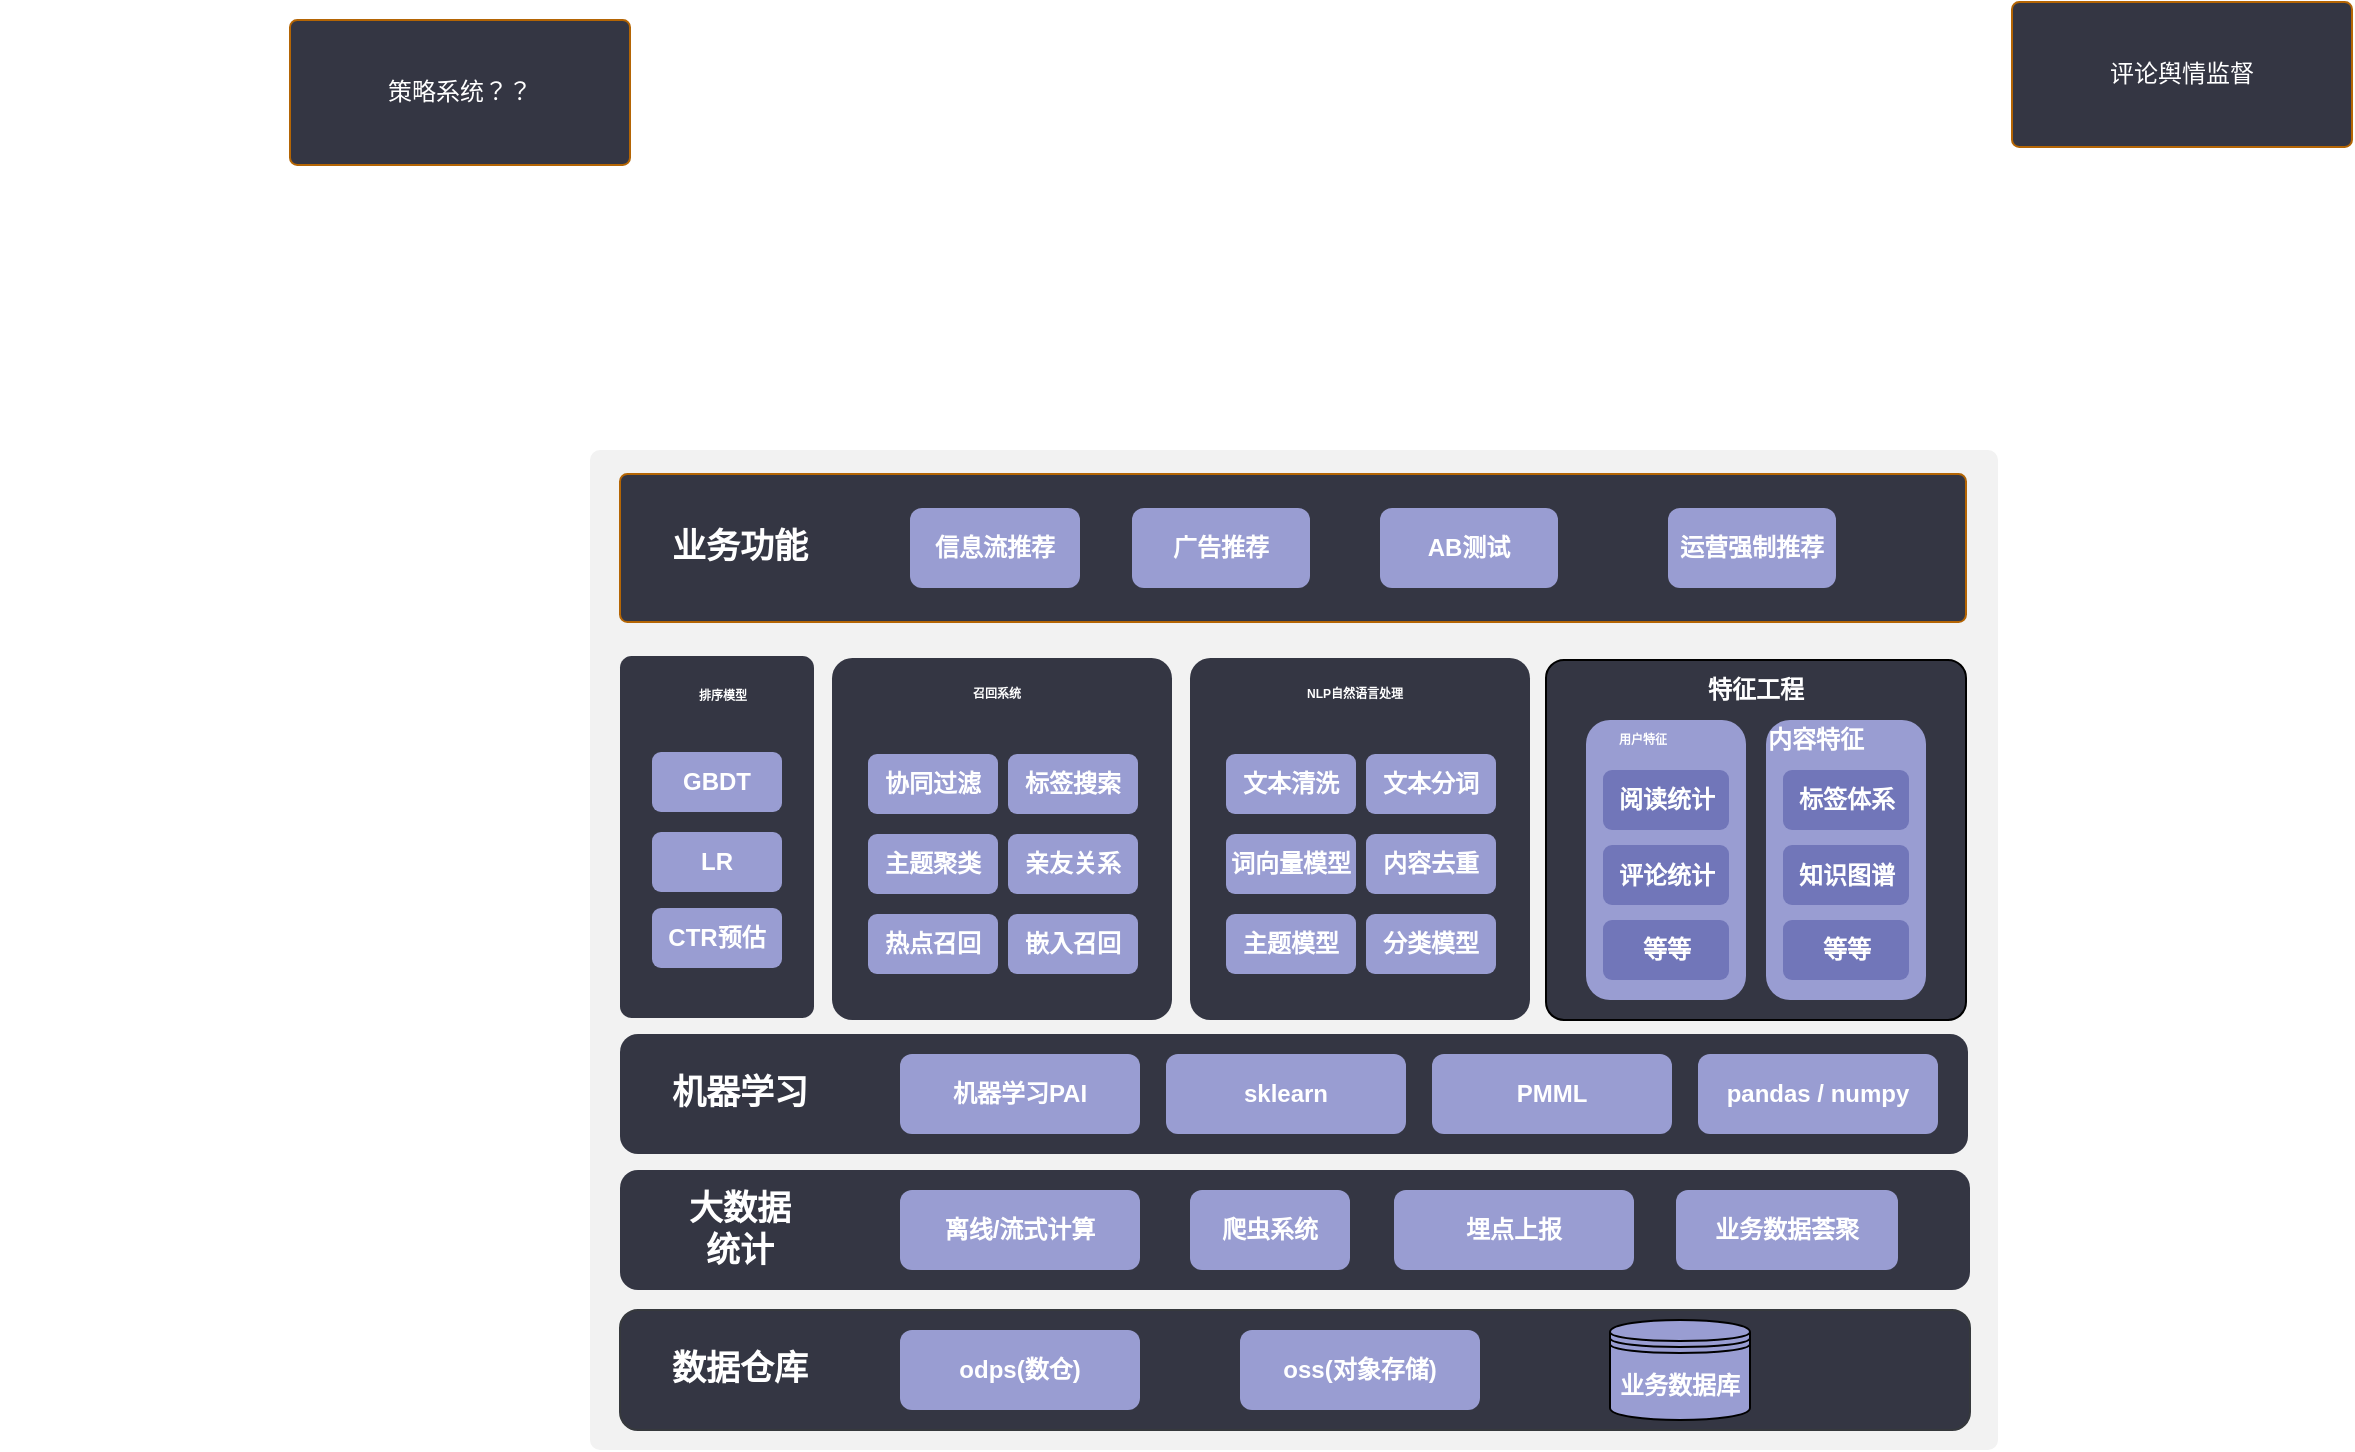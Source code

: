 <mxfile version="12.7.0" type="github">
  <diagram id="ISufraGIfwVKKLfiarv1" name="第 1 页">
    <mxGraphModel dx="1513" dy="1160" grid="0" gridSize="10" guides="1" tooltips="1" connect="1" arrows="1" fold="1" page="0" pageScale="1" pageWidth="827" pageHeight="1169" background="none" math="0" shadow="0">
      <root>
        <mxCell id="0"/>
        <mxCell id="1" parent="0"/>
        <mxCell id="EO6aMj1TwU8D97ZrhSfj-49" value="" style="rounded=1;whiteSpace=wrap;html=1;shadow=0;fillColor=#F2F2F2;strokeColor=none;glass=0;comic=0;arcSize=1;" parent="1" vertex="1">
          <mxGeometry x="65" y="60" width="704" height="500" as="geometry"/>
        </mxCell>
        <mxCell id="EO6aMj1TwU8D97ZrhSfj-3" value="" style="rounded=1;whiteSpace=wrap;html=1;shadow=0;fillColor=#343643;strokeColor=#36393d;" parent="1" vertex="1">
          <mxGeometry x="80" y="490" width="675" height="60" as="geometry"/>
        </mxCell>
        <mxCell id="EO6aMj1TwU8D97ZrhSfj-66" value="&lt;span style=&quot;white-space: normal&quot;&gt;oss(对象存储)&lt;/span&gt;" style="rounded=1;whiteSpace=wrap;html=1;shadow=0;fillColor=#999DD2;strokeColor=none;gradientColor=none;fontColor=#FFFFFF;fontStyle=1;dashed=1;strokeWidth=1;perimeterSpacing=4;" parent="1" vertex="1">
          <mxGeometry x="390" y="500" width="120" height="40" as="geometry"/>
        </mxCell>
        <mxCell id="EO6aMj1TwU8D97ZrhSfj-6" value="" style="rounded=1;whiteSpace=wrap;html=1;fillColor=#343643;strokeColor=none;" parent="1" vertex="1">
          <mxGeometry x="80" y="420" width="675" height="60" as="geometry"/>
        </mxCell>
        <mxCell id="EO6aMj1TwU8D97ZrhSfj-41" value="nlp自然语言处理" style="text;html=1;strokeColor=none;fillColor=none;align=center;verticalAlign=middle;whiteSpace=wrap;rounded=0;fontSize=14;fontStyle=1;fontColor=#FFFFFF;" parent="1" vertex="1">
          <mxGeometry x="-230" y="155" width="130" height="20" as="geometry"/>
        </mxCell>
        <mxCell id="EO6aMj1TwU8D97ZrhSfj-46" value="&lt;span style=&quot;white-space: normal&quot;&gt;odps(数仓)&lt;/span&gt;" style="rounded=1;whiteSpace=wrap;html=1;shadow=0;fillColor=#999DD2;strokeColor=none;gradientColor=none;fontColor=#FFFFFF;fontStyle=1;dashed=1;strokeWidth=1;perimeterSpacing=4;" parent="1" vertex="1">
          <mxGeometry x="220" y="500" width="120" height="40" as="geometry"/>
        </mxCell>
        <mxCell id="EO6aMj1TwU8D97ZrhSfj-50" value="业务数据库" style="shape=datastore;whiteSpace=wrap;html=1;shadow=0;fillColor=#999DD2;strokeColor=#000000;gradientColor=none;fontStyle=1;fontColor=#FFFFFF;" parent="1" vertex="1">
          <mxGeometry x="575" y="495" width="70" height="50" as="geometry"/>
        </mxCell>
        <mxCell id="EO6aMj1TwU8D97ZrhSfj-54" value="数据仓库" style="text;html=1;strokeColor=none;fillColor=none;align=center;verticalAlign=middle;whiteSpace=wrap;rounded=0;shadow=1;fontFamily=Comic Sans MS;fontSize=17;fontStyle=1;fontColor=#FFFFFF;" parent="1" vertex="1">
          <mxGeometry x="100" y="510" width="80" height="20" as="geometry"/>
        </mxCell>
        <mxCell id="EO6aMj1TwU8D97ZrhSfj-59" value="离线/流式计算" style="rounded=1;whiteSpace=wrap;html=1;shadow=0;fillColor=#999DD2;strokeColor=none;fontColor=#FFFFFF;fontStyle=1" parent="1" vertex="1">
          <mxGeometry x="220" y="430" width="120" height="40" as="geometry"/>
        </mxCell>
        <mxCell id="EO6aMj1TwU8D97ZrhSfj-60" value="爬虫系统" style="rounded=1;whiteSpace=wrap;html=1;shadow=0;fillColor=#999DD2;strokeColor=none;fontColor=#FFFFFF;fontStyle=1" parent="1" vertex="1">
          <mxGeometry x="365" y="430" width="80" height="40" as="geometry"/>
        </mxCell>
        <mxCell id="EO6aMj1TwU8D97ZrhSfj-61" value="大数据&lt;br&gt;统计" style="text;html=1;strokeColor=none;fillColor=none;align=center;verticalAlign=middle;whiteSpace=wrap;rounded=0;shadow=1;fontFamily=Comic Sans MS;fontSize=17;fontStyle=1;fontColor=#FFFFFF;" parent="1" vertex="1">
          <mxGeometry x="100" y="440" width="80" height="20" as="geometry"/>
        </mxCell>
        <mxCell id="EO6aMj1TwU8D97ZrhSfj-62" value="业务数据荟聚" style="rounded=1;whiteSpace=wrap;html=1;shadow=0;fillColor=#999DD2;strokeColor=none;fontColor=#FFFFFF;fontStyle=1" parent="1" vertex="1">
          <mxGeometry x="608" y="430" width="111" height="40" as="geometry"/>
        </mxCell>
        <mxCell id="EO6aMj1TwU8D97ZrhSfj-63" value="埋点上报" style="rounded=1;whiteSpace=wrap;html=1;shadow=0;fillColor=#999DD2;strokeColor=none;fontColor=#FFFFFF;fontStyle=1" parent="1" vertex="1">
          <mxGeometry x="467" y="430" width="120" height="40" as="geometry"/>
        </mxCell>
        <mxCell id="EO6aMj1TwU8D97ZrhSfj-83" value="" style="group" parent="1" vertex="1" connectable="0">
          <mxGeometry x="543" y="165" width="210" height="180" as="geometry"/>
        </mxCell>
        <mxCell id="EO6aMj1TwU8D97ZrhSfj-13" value="" style="rounded=1;whiteSpace=wrap;html=1;rotatable=1;arcSize=5;fillColor=#343643;" parent="EO6aMj1TwU8D97ZrhSfj-83" vertex="1">
          <mxGeometry width="210" height="180" as="geometry"/>
        </mxCell>
        <mxCell id="EO6aMj1TwU8D97ZrhSfj-67" value="特征工程" style="text;html=1;strokeColor=none;fillColor=none;align=center;verticalAlign=middle;whiteSpace=wrap;rounded=0;fontStyle=1;fontColor=#FFFFFF;" parent="EO6aMj1TwU8D97ZrhSfj-83" vertex="1">
          <mxGeometry x="45" y="5" width="120" height="20" as="geometry"/>
        </mxCell>
        <mxCell id="EO6aMj1TwU8D97ZrhSfj-68" value="" style="rounded=1;whiteSpace=wrap;html=1;shadow=0;fillColor=#999DD2;strokeColor=none;fontColor=#FFFFFF;fontStyle=1" parent="EO6aMj1TwU8D97ZrhSfj-83" vertex="1">
          <mxGeometry x="20" y="30" width="80" height="140" as="geometry"/>
        </mxCell>
        <mxCell id="EO6aMj1TwU8D97ZrhSfj-69" value="" style="rounded=1;whiteSpace=wrap;html=1;shadow=0;fillColor=#999DD2;strokeColor=none;fontColor=#FFFFFF;fontStyle=1" parent="EO6aMj1TwU8D97ZrhSfj-83" vertex="1">
          <mxGeometry x="110" y="30" width="80" height="140" as="geometry"/>
        </mxCell>
        <mxCell id="EO6aMj1TwU8D97ZrhSfj-70" value="用户特征" style="text;html=1;strokeColor=none;fillColor=none;align=center;verticalAlign=middle;whiteSpace=wrap;rounded=0;fontColor=#FFFFFF;fontStyle=1;fontSize=6;arcSize=12;horizontal=1;" parent="EO6aMj1TwU8D97ZrhSfj-83" vertex="1">
          <mxGeometry x="17" y="30" width="63" height="20" as="geometry"/>
        </mxCell>
        <mxCell id="EO6aMj1TwU8D97ZrhSfj-71" value="内容特征" style="text;html=1;strokeColor=none;fillColor=none;align=center;verticalAlign=middle;whiteSpace=wrap;rounded=0;fontColor=#FFFFFF;fontStyle=1" parent="EO6aMj1TwU8D97ZrhSfj-83" vertex="1">
          <mxGeometry x="105" y="30" width="60" height="20" as="geometry"/>
        </mxCell>
        <mxCell id="EO6aMj1TwU8D97ZrhSfj-72" value="阅读统计" style="rounded=1;whiteSpace=wrap;html=1;shadow=0;fillColor=#7176B9;strokeColor=none;fontColor=#FFFFFF;fontStyle=1" parent="EO6aMj1TwU8D97ZrhSfj-83" vertex="1">
          <mxGeometry x="28.5" y="55" width="63" height="30" as="geometry"/>
        </mxCell>
        <mxCell id="EO6aMj1TwU8D97ZrhSfj-73" value="评论统计" style="rounded=1;whiteSpace=wrap;html=1;shadow=0;fillColor=#7176B9;strokeColor=none;fontColor=#FFFFFF;fontStyle=1" parent="EO6aMj1TwU8D97ZrhSfj-83" vertex="1">
          <mxGeometry x="28.5" y="92.5" width="63" height="30" as="geometry"/>
        </mxCell>
        <mxCell id="EO6aMj1TwU8D97ZrhSfj-74" value="等等" style="rounded=1;whiteSpace=wrap;html=1;shadow=0;fillColor=#7176B9;strokeColor=none;fontColor=#FFFFFF;fontStyle=1" parent="EO6aMj1TwU8D97ZrhSfj-83" vertex="1">
          <mxGeometry x="28.5" y="130" width="63" height="30" as="geometry"/>
        </mxCell>
        <mxCell id="EO6aMj1TwU8D97ZrhSfj-75" value="标签体系&lt;span style=&quot;color: rgba(0 , 0 , 0 , 0) ; font-family: monospace ; font-size: 0px ; font-weight: 400 ; white-space: nowrap&quot;&gt;%3CmxGraphModel%3E%3Croot%3E%3CmxCell%20id%3D%220%22%2F%3E%3CmxCell%20id%3D%221%22%20parent%3D%220%22%2F%3E%3CmxCell%20id%3D%222%22%20value%3D%22%E9%98%85%E8%AF%BB%E7%BB%9F%E8%AE%A1%22%20style%3D%22rounded%3D1%3BwhiteSpace%3Dwrap%3Bhtml%3D1%3Bshadow%3D0%3BfillColor%3D%237176B9%3BstrokeColor%3Dnone%3BfontColor%3D%23FFFFFF%3BfontStyle%3D1%22%20vertex%3D%221%22%20parent%3D%221%22%3E%3CmxGeometry%20x%3D%22518.5%22%20y%3D%22285%22%20width%3D%2263%22%20height%3D%2230%22%20as%3D%22geometry%22%2F%3E%3C%2FmxCell%3E%3C%2Froot%3E%3C%2FmxGraphModel%3E&lt;/span&gt;" style="rounded=1;whiteSpace=wrap;html=1;shadow=0;fillColor=#7176B9;strokeColor=none;fontColor=#FFFFFF;fontStyle=1" parent="EO6aMj1TwU8D97ZrhSfj-83" vertex="1">
          <mxGeometry x="118.5" y="55" width="63" height="30" as="geometry"/>
        </mxCell>
        <mxCell id="EO6aMj1TwU8D97ZrhSfj-76" value="知识图谱" style="rounded=1;whiteSpace=wrap;html=1;shadow=0;fillColor=#7176B9;strokeColor=none;fontColor=#FFFFFF;fontStyle=1" parent="EO6aMj1TwU8D97ZrhSfj-83" vertex="1">
          <mxGeometry x="118.5" y="92.5" width="63" height="30" as="geometry"/>
        </mxCell>
        <mxCell id="EO6aMj1TwU8D97ZrhSfj-77" value="等等" style="rounded=1;whiteSpace=wrap;html=1;shadow=0;fillColor=#7176B9;strokeColor=none;fontColor=#FFFFFF;fontStyle=1" parent="EO6aMj1TwU8D97ZrhSfj-83" vertex="1">
          <mxGeometry x="118.5" y="130" width="63" height="30" as="geometry"/>
        </mxCell>
        <mxCell id="EO6aMj1TwU8D97ZrhSfj-86" value="" style="rounded=1;whiteSpace=wrap;html=1;fillColor=#343643;strokeColor=#b46504;arcSize=5;fontColor=#FFFFFF;" parent="1" vertex="1">
          <mxGeometry x="80" y="72" width="673" height="74" as="geometry"/>
        </mxCell>
        <mxCell id="EO6aMj1TwU8D97ZrhSfj-90" value="策略系统？？" style="rounded=1;whiteSpace=wrap;html=1;fillColor=#343643;strokeColor=#b46504;arcSize=5;fontColor=#FFFFFF;" parent="1" vertex="1">
          <mxGeometry x="-85" y="-155" width="170" height="72.5" as="geometry"/>
        </mxCell>
        <mxCell id="qR6lBe0J1GFxkE-yXa7P-1" value="" style="rounded=1;whiteSpace=wrap;html=1;fillColor=#343643;strokeColor=none;" parent="1" vertex="1">
          <mxGeometry x="80" y="352" width="674" height="60" as="geometry"/>
        </mxCell>
        <mxCell id="qR6lBe0J1GFxkE-yXa7P-2" value="机器学习" style="text;html=1;strokeColor=none;fillColor=none;align=center;verticalAlign=middle;whiteSpace=wrap;rounded=0;shadow=1;fontFamily=Comic Sans MS;fontSize=17;fontStyle=1;fontColor=#FFFFFF;" parent="1" vertex="1">
          <mxGeometry x="100" y="372" width="80" height="20" as="geometry"/>
        </mxCell>
        <mxCell id="qR6lBe0J1GFxkE-yXa7P-3" value="机器学习PAI" style="rounded=1;whiteSpace=wrap;html=1;shadow=0;fillColor=#999DD2;strokeColor=none;fontColor=#FFFFFF;fontStyle=1" parent="1" vertex="1">
          <mxGeometry x="220" y="362" width="120" height="40" as="geometry"/>
        </mxCell>
        <mxCell id="qR6lBe0J1GFxkE-yXa7P-4" value="sklearn" style="rounded=1;whiteSpace=wrap;html=1;shadow=0;fillColor=#999DD2;strokeColor=none;fontColor=#FFFFFF;fontStyle=1" parent="1" vertex="1">
          <mxGeometry x="353" y="362" width="120" height="40" as="geometry"/>
        </mxCell>
        <mxCell id="qR6lBe0J1GFxkE-yXa7P-5" value="PMML" style="rounded=1;whiteSpace=wrap;html=1;shadow=0;fillColor=#999DD2;strokeColor=none;fontColor=#FFFFFF;fontStyle=1" parent="1" vertex="1">
          <mxGeometry x="486" y="362" width="120" height="40" as="geometry"/>
        </mxCell>
        <mxCell id="qR6lBe0J1GFxkE-yXa7P-6" value="pandas / numpy" style="rounded=1;whiteSpace=wrap;html=1;shadow=0;fillColor=#999DD2;strokeColor=none;fontColor=#FFFFFF;fontStyle=1" parent="1" vertex="1">
          <mxGeometry x="619" y="362" width="120" height="40" as="geometry"/>
        </mxCell>
        <mxCell id="qR6lBe0J1GFxkE-yXa7P-7" value="评论舆情监督" style="rounded=1;whiteSpace=wrap;html=1;fillColor=#343643;strokeColor=#b46504;arcSize=5;fontColor=#FFFFFF;" parent="1" vertex="1">
          <mxGeometry x="776" y="-164" width="170" height="72.5" as="geometry"/>
        </mxCell>
        <mxCell id="qR6lBe0J1GFxkE-yXa7P-44" value="" style="group" parent="1" vertex="1" connectable="0">
          <mxGeometry x="365" y="164" width="170" height="181" as="geometry"/>
        </mxCell>
        <mxCell id="EO6aMj1TwU8D97ZrhSfj-18" value="" style="rounded=1;whiteSpace=wrap;html=1;fillColor=#343643;strokeColor=none;arcSize=6;" parent="qR6lBe0J1GFxkE-yXa7P-44" vertex="1">
          <mxGeometry width="170" height="181" as="geometry"/>
        </mxCell>
        <mxCell id="EO6aMj1TwU8D97ZrhSfj-78" value="&lt;span style=&quot;&quot;&gt;词向量模型&lt;/span&gt;" style="rounded=1;whiteSpace=wrap;html=1;shadow=0;fillColor=#999DD2;strokeColor=none;fontColor=#FFFFFF;fontStyle=1" parent="qR6lBe0J1GFxkE-yXa7P-44" vertex="1">
          <mxGeometry x="18" y="88" width="65" height="30" as="geometry"/>
        </mxCell>
        <mxCell id="qR6lBe0J1GFxkE-yXa7P-34" value="NLP自然语言处理" style="text;html=1;strokeColor=none;fillColor=none;align=center;verticalAlign=middle;whiteSpace=wrap;rounded=0;fontColor=#FFFFFF;fontStyle=1;fontSize=6;arcSize=12;horizontal=1;" parent="qR6lBe0J1GFxkE-yXa7P-44" vertex="1">
          <mxGeometry x="31" y="8" width="103" height="20" as="geometry"/>
        </mxCell>
        <mxCell id="qR6lBe0J1GFxkE-yXa7P-38" value="内容去重" style="rounded=1;whiteSpace=wrap;html=1;shadow=0;fillColor=#999DD2;strokeColor=none;fontColor=#FFFFFF;fontStyle=1" parent="qR6lBe0J1GFxkE-yXa7P-44" vertex="1">
          <mxGeometry x="88" y="88" width="65" height="30" as="geometry"/>
        </mxCell>
        <mxCell id="qR6lBe0J1GFxkE-yXa7P-39" value="文本清洗" style="rounded=1;whiteSpace=wrap;html=1;shadow=0;fillColor=#999DD2;strokeColor=none;fontColor=#FFFFFF;fontStyle=1" parent="qR6lBe0J1GFxkE-yXa7P-44" vertex="1">
          <mxGeometry x="18" y="48" width="65" height="30" as="geometry"/>
        </mxCell>
        <mxCell id="qR6lBe0J1GFxkE-yXa7P-40" value="文本分词" style="rounded=1;whiteSpace=wrap;html=1;shadow=0;fillColor=#999DD2;strokeColor=none;fontColor=#FFFFFF;fontStyle=1" parent="qR6lBe0J1GFxkE-yXa7P-44" vertex="1">
          <mxGeometry x="88" y="48" width="65" height="30" as="geometry"/>
        </mxCell>
        <mxCell id="qR6lBe0J1GFxkE-yXa7P-42" value="分类模型" style="rounded=1;whiteSpace=wrap;html=1;shadow=0;fillColor=#999DD2;strokeColor=none;fontColor=#FFFFFF;fontStyle=1" parent="qR6lBe0J1GFxkE-yXa7P-44" vertex="1">
          <mxGeometry x="88" y="128" width="65" height="30" as="geometry"/>
        </mxCell>
        <mxCell id="qR6lBe0J1GFxkE-yXa7P-43" value="主题模型" style="rounded=1;whiteSpace=wrap;html=1;shadow=0;fillColor=#999DD2;strokeColor=none;fontColor=#FFFFFF;fontStyle=1" parent="qR6lBe0J1GFxkE-yXa7P-44" vertex="1">
          <mxGeometry x="18" y="128" width="65" height="30" as="geometry"/>
        </mxCell>
        <mxCell id="qR6lBe0J1GFxkE-yXa7P-53" value="" style="group" parent="1" vertex="1" connectable="0">
          <mxGeometry x="186" y="164" width="170" height="181" as="geometry"/>
        </mxCell>
        <mxCell id="qR6lBe0J1GFxkE-yXa7P-54" value="" style="rounded=1;whiteSpace=wrap;html=1;fillColor=#343643;strokeColor=none;arcSize=6;" parent="qR6lBe0J1GFxkE-yXa7P-53" vertex="1">
          <mxGeometry width="170" height="181" as="geometry"/>
        </mxCell>
        <mxCell id="qR6lBe0J1GFxkE-yXa7P-55" value="主题聚类" style="rounded=1;whiteSpace=wrap;html=1;shadow=0;fillColor=#999DD2;strokeColor=none;fontColor=#FFFFFF;fontStyle=1" parent="qR6lBe0J1GFxkE-yXa7P-53" vertex="1">
          <mxGeometry x="18" y="88" width="65" height="30" as="geometry"/>
        </mxCell>
        <mxCell id="qR6lBe0J1GFxkE-yXa7P-56" value="召回系统" style="text;html=1;strokeColor=none;fillColor=none;align=center;verticalAlign=middle;whiteSpace=wrap;rounded=0;fontColor=#FFFFFF;fontStyle=1;fontSize=6;arcSize=12;horizontal=1;" parent="qR6lBe0J1GFxkE-yXa7P-53" vertex="1">
          <mxGeometry x="31" y="8" width="103" height="20" as="geometry"/>
        </mxCell>
        <mxCell id="qR6lBe0J1GFxkE-yXa7P-57" value="亲友关系" style="rounded=1;whiteSpace=wrap;html=1;shadow=0;fillColor=#999DD2;strokeColor=none;fontColor=#FFFFFF;fontStyle=1" parent="qR6lBe0J1GFxkE-yXa7P-53" vertex="1">
          <mxGeometry x="88" y="88" width="65" height="30" as="geometry"/>
        </mxCell>
        <mxCell id="qR6lBe0J1GFxkE-yXa7P-58" value="协同过滤" style="rounded=1;whiteSpace=wrap;html=1;shadow=0;fillColor=#999DD2;strokeColor=none;fontColor=#FFFFFF;fontStyle=1" parent="qR6lBe0J1GFxkE-yXa7P-53" vertex="1">
          <mxGeometry x="18" y="48" width="65" height="30" as="geometry"/>
        </mxCell>
        <mxCell id="qR6lBe0J1GFxkE-yXa7P-59" value="标签搜索" style="rounded=1;whiteSpace=wrap;html=1;shadow=0;fillColor=#999DD2;strokeColor=none;fontColor=#FFFFFF;fontStyle=1" parent="qR6lBe0J1GFxkE-yXa7P-53" vertex="1">
          <mxGeometry x="88" y="48" width="65" height="30" as="geometry"/>
        </mxCell>
        <mxCell id="qR6lBe0J1GFxkE-yXa7P-60" value="嵌入召回" style="rounded=1;whiteSpace=wrap;html=1;shadow=0;fillColor=#999DD2;strokeColor=none;fontColor=#FFFFFF;fontStyle=1" parent="qR6lBe0J1GFxkE-yXa7P-53" vertex="1">
          <mxGeometry x="88" y="128" width="65" height="30" as="geometry"/>
        </mxCell>
        <mxCell id="qR6lBe0J1GFxkE-yXa7P-61" value="热点召回" style="rounded=1;whiteSpace=wrap;html=1;shadow=0;fillColor=#999DD2;strokeColor=none;fontColor=#FFFFFF;fontStyle=1" parent="qR6lBe0J1GFxkE-yXa7P-53" vertex="1">
          <mxGeometry x="18" y="128" width="65" height="30" as="geometry"/>
        </mxCell>
        <mxCell id="qR6lBe0J1GFxkE-yXa7P-85" value="" style="group" parent="1" vertex="1" connectable="0">
          <mxGeometry x="80" y="163" width="103" height="181" as="geometry"/>
        </mxCell>
        <mxCell id="qR6lBe0J1GFxkE-yXa7P-63" value="" style="rounded=1;whiteSpace=wrap;html=1;fillColor=#343643;strokeColor=none;arcSize=6;" parent="qR6lBe0J1GFxkE-yXa7P-85" vertex="1">
          <mxGeometry width="97" height="181" as="geometry"/>
        </mxCell>
        <mxCell id="qR6lBe0J1GFxkE-yXa7P-64" value="LR" style="rounded=1;whiteSpace=wrap;html=1;shadow=0;fillColor=#999DD2;strokeColor=none;fontColor=#FFFFFF;fontStyle=1" parent="qR6lBe0J1GFxkE-yXa7P-85" vertex="1">
          <mxGeometry x="16" y="88" width="65" height="30" as="geometry"/>
        </mxCell>
        <mxCell id="qR6lBe0J1GFxkE-yXa7P-65" value="排序模型" style="text;html=1;strokeColor=none;fillColor=none;align=center;verticalAlign=middle;whiteSpace=wrap;rounded=0;fontColor=#FFFFFF;fontStyle=1;fontSize=6;arcSize=12;horizontal=1;" parent="qR6lBe0J1GFxkE-yXa7P-85" vertex="1">
          <mxGeometry y="10" width="103" height="20" as="geometry"/>
        </mxCell>
        <mxCell id="qR6lBe0J1GFxkE-yXa7P-67" value="GBDT" style="rounded=1;whiteSpace=wrap;html=1;shadow=0;fillColor=#999DD2;strokeColor=none;fontColor=#FFFFFF;fontStyle=1" parent="qR6lBe0J1GFxkE-yXa7P-85" vertex="1">
          <mxGeometry x="16" y="48" width="65" height="30" as="geometry"/>
        </mxCell>
        <mxCell id="qR6lBe0J1GFxkE-yXa7P-68" value="CTR预估" style="rounded=1;whiteSpace=wrap;html=1;shadow=0;fillColor=#999DD2;strokeColor=none;fontColor=#FFFFFF;fontStyle=1" parent="qR6lBe0J1GFxkE-yXa7P-85" vertex="1">
          <mxGeometry x="16" y="126" width="65" height="30" as="geometry"/>
        </mxCell>
        <mxCell id="qR6lBe0J1GFxkE-yXa7P-86" value="业务功能" style="text;html=1;strokeColor=none;fillColor=none;align=center;verticalAlign=middle;whiteSpace=wrap;rounded=0;shadow=1;fontFamily=Comic Sans MS;fontSize=17;fontStyle=1;fontColor=#FFFFFF;" parent="1" vertex="1">
          <mxGeometry x="100" y="99" width="80" height="20" as="geometry"/>
        </mxCell>
        <mxCell id="qR6lBe0J1GFxkE-yXa7P-87" value="信息流推荐" style="rounded=1;whiteSpace=wrap;html=1;shadow=0;fillColor=#999DD2;strokeColor=none;fontColor=#FFFFFF;fontStyle=1" parent="1" vertex="1">
          <mxGeometry x="225" y="89" width="85" height="40" as="geometry"/>
        </mxCell>
        <mxCell id="qR6lBe0J1GFxkE-yXa7P-88" value="AB测试" style="rounded=1;whiteSpace=wrap;html=1;shadow=0;fillColor=#999DD2;strokeColor=none;fontColor=#FFFFFF;fontStyle=1" parent="1" vertex="1">
          <mxGeometry x="460" y="89" width="89" height="40" as="geometry"/>
        </mxCell>
        <mxCell id="qR6lBe0J1GFxkE-yXa7P-89" value="运营强制推荐" style="rounded=1;whiteSpace=wrap;html=1;shadow=0;fillColor=#999DD2;strokeColor=none;fontColor=#FFFFFF;fontStyle=1" parent="1" vertex="1">
          <mxGeometry x="604" y="89" width="84" height="40" as="geometry"/>
        </mxCell>
        <mxCell id="ztYNEWXTUJcH8H208254-1" value="广告推荐" style="rounded=1;whiteSpace=wrap;html=1;shadow=0;fillColor=#999DD2;strokeColor=none;fontColor=#FFFFFF;fontStyle=1" vertex="1" parent="1">
          <mxGeometry x="336" y="89" width="89" height="40" as="geometry"/>
        </mxCell>
      </root>
    </mxGraphModel>
  </diagram>
</mxfile>
